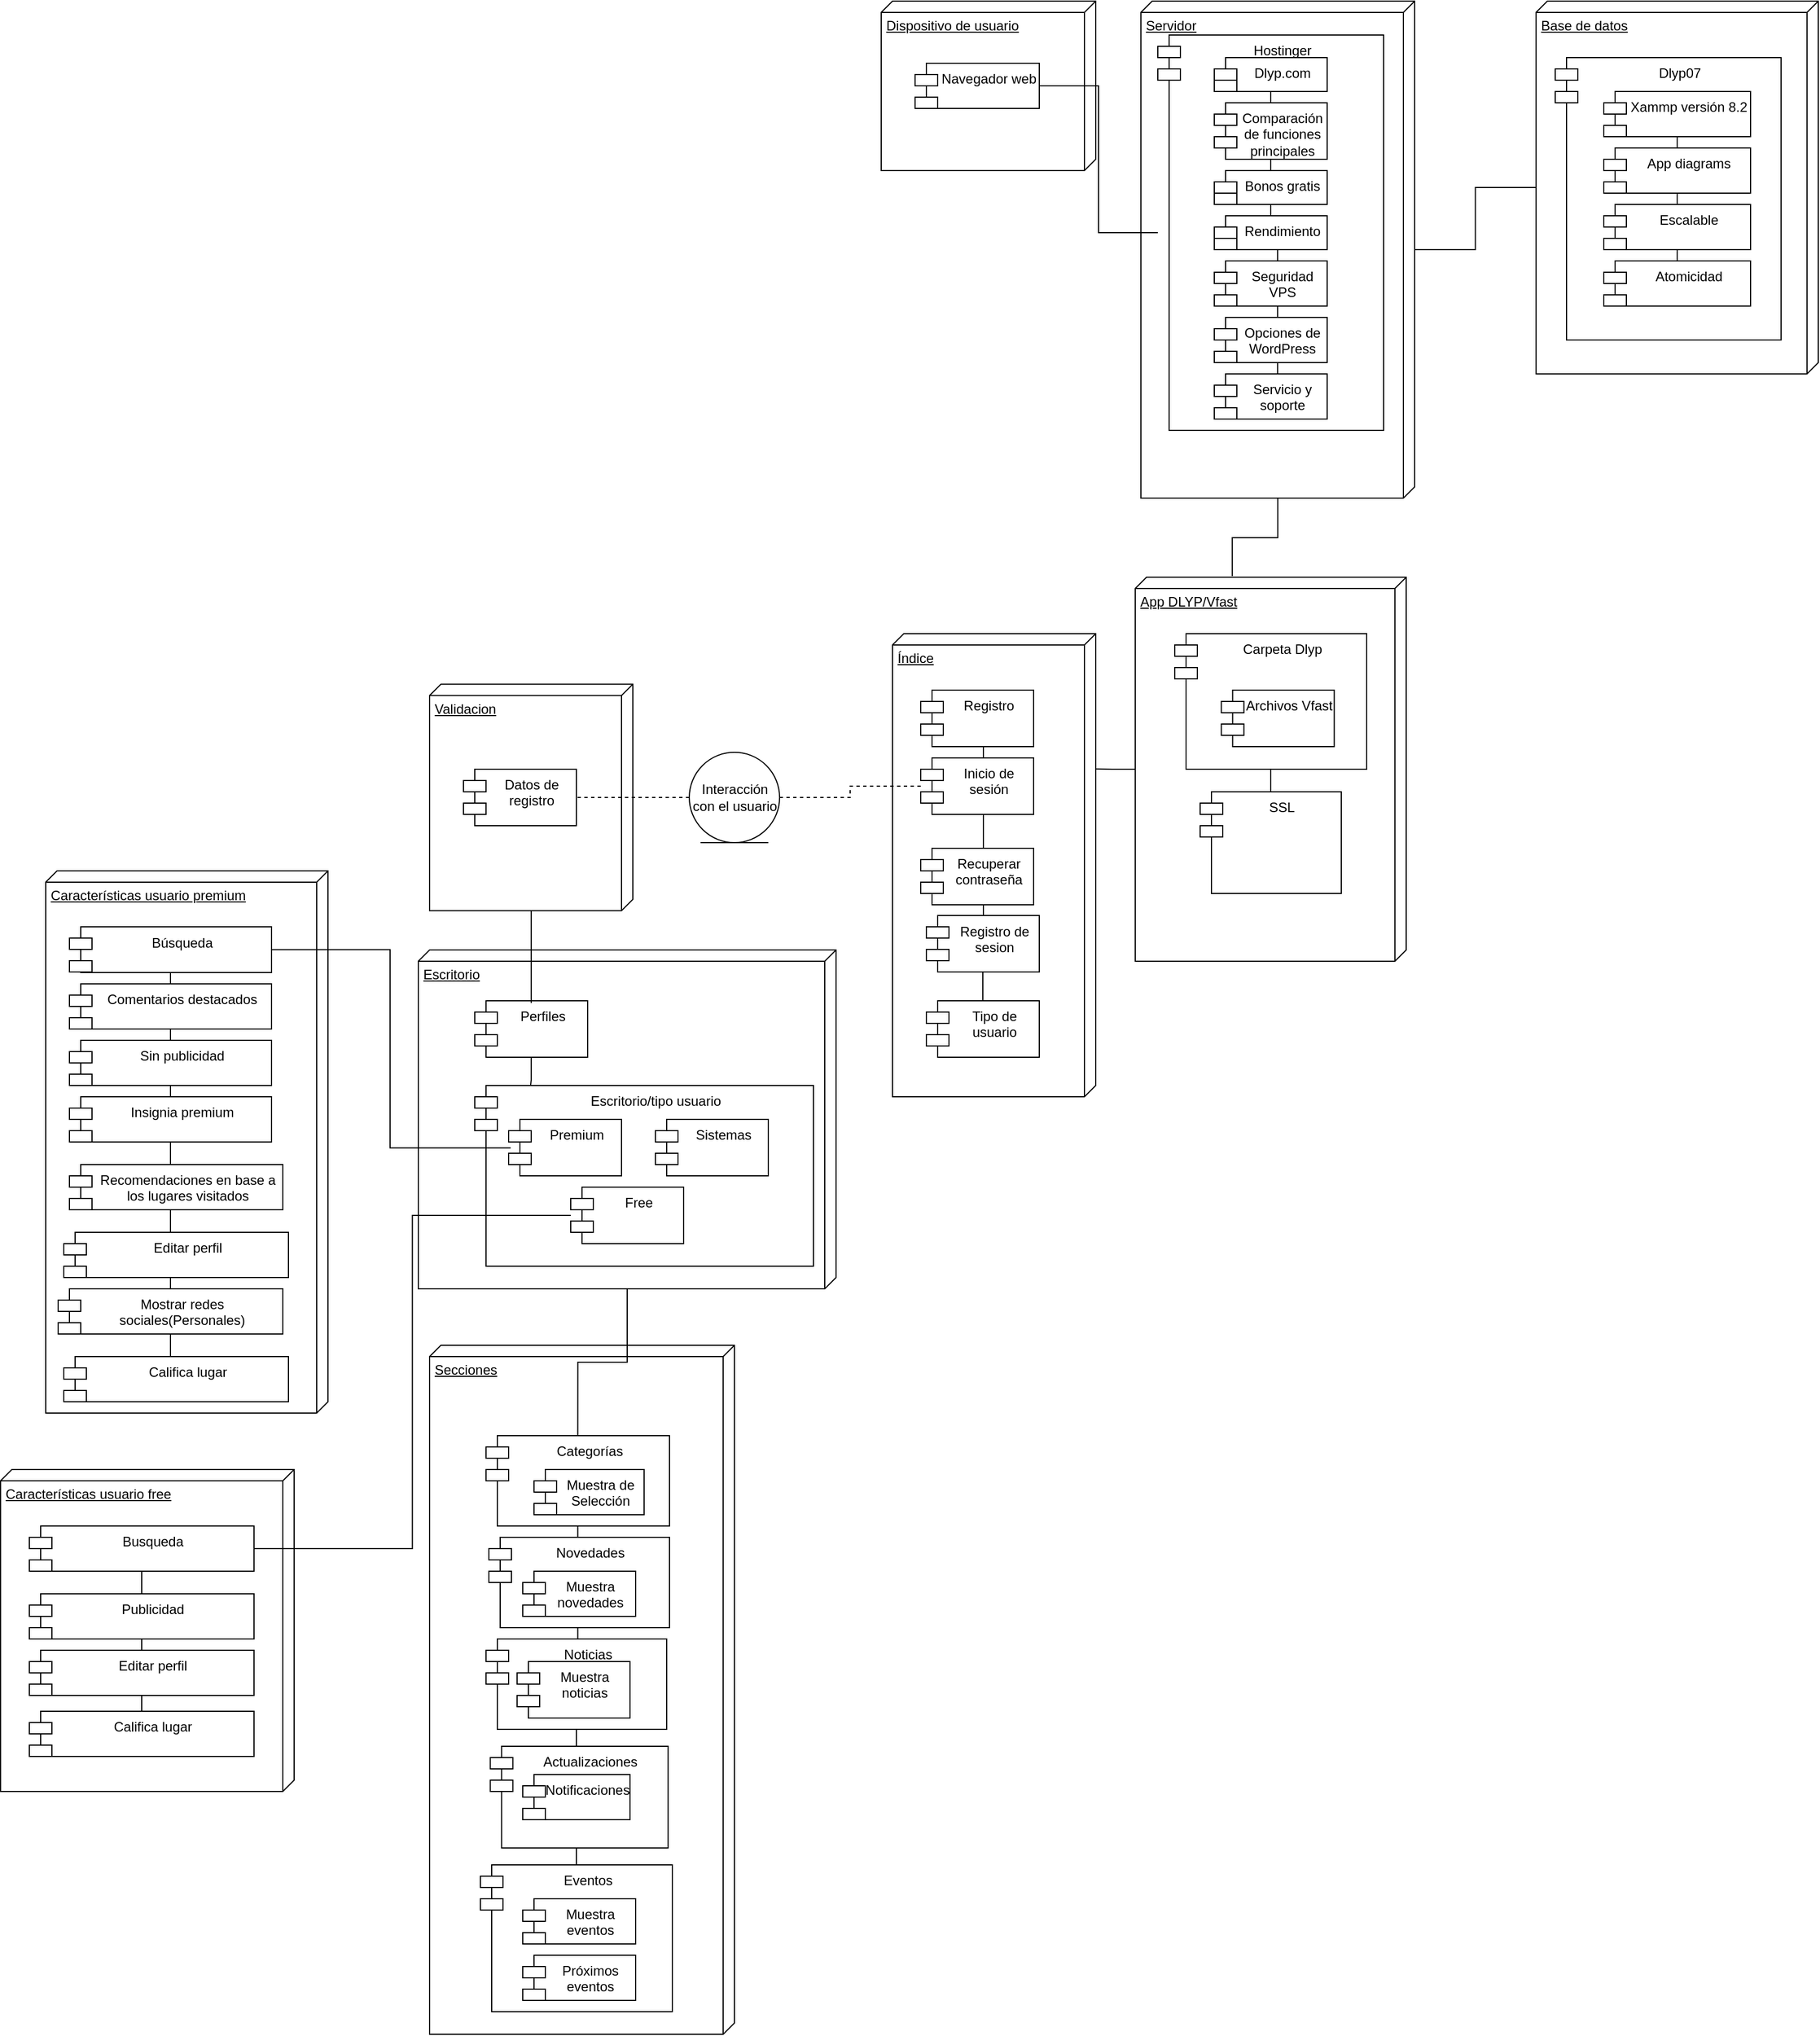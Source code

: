 <mxfile version="21.3.3" type="github">
  <diagram name="Página-1" id="72iwt8nv1lAFxt5A45Wy">
    <mxGraphModel dx="1323" dy="1180" grid="1" gridSize="10" guides="1" tooltips="1" connect="1" arrows="1" fold="1" page="1" pageScale="1" pageWidth="827" pageHeight="1169" math="0" shadow="0">
      <root>
        <mxCell id="0" />
        <mxCell id="1" parent="0" />
        <mxCell id="taAzBONbEb0uJAN0j744-5" value="Escritorio&lt;br&gt;" style="verticalAlign=top;align=left;spacingTop=8;spacingLeft=2;spacingRight=12;shape=cube;size=10;direction=south;fontStyle=4;html=1;whiteSpace=wrap;" parent="1" vertex="1">
          <mxGeometry x="559.5" y="1080" width="370" height="300" as="geometry" />
        </mxCell>
        <mxCell id="taAzBONbEb0uJAN0j744-45" value="Escritorio/tipo usuario" style="shape=module;align=left;spacingLeft=20;align=center;verticalAlign=top;whiteSpace=wrap;html=1;" parent="1" vertex="1">
          <mxGeometry x="609.5" y="1200" width="300" height="160" as="geometry" />
        </mxCell>
        <mxCell id="taAzBONbEb0uJAN0j744-1" value="Características usuario free" style="verticalAlign=top;align=left;spacingTop=8;spacingLeft=2;spacingRight=12;shape=cube;size=10;direction=south;fontStyle=4;html=1;whiteSpace=wrap;" parent="1" vertex="1">
          <mxGeometry x="189.5" y="1540" width="260" height="285" as="geometry" />
        </mxCell>
        <mxCell id="taAzBONbEb0uJAN0j744-2" value="Características usuario premium" style="verticalAlign=top;align=left;spacingTop=8;spacingLeft=2;spacingRight=12;shape=cube;size=10;direction=south;fontStyle=4;html=1;whiteSpace=wrap;" parent="1" vertex="1">
          <mxGeometry x="229.5" y="1010" width="250" height="480" as="geometry" />
        </mxCell>
        <mxCell id="taAzBONbEb0uJAN0j744-3" value="Secciones&lt;br&gt;" style="verticalAlign=top;align=left;spacingTop=8;spacingLeft=2;spacingRight=12;shape=cube;size=10;direction=south;fontStyle=4;html=1;whiteSpace=wrap;" parent="1" vertex="1">
          <mxGeometry x="569.5" y="1430" width="270" height="610" as="geometry" />
        </mxCell>
        <mxCell id="taAzBONbEb0uJAN0j744-4" style="edgeStyle=orthogonalEdgeStyle;rounded=0;orthogonalLoop=1;jettySize=auto;html=1;entryX=0.5;entryY=0;entryDx=0;entryDy=0;endArrow=none;endFill=0;" parent="1" source="taAzBONbEb0uJAN0j744-5" target="taAzBONbEb0uJAN0j744-52" edge="1">
          <mxGeometry relative="1" as="geometry" />
        </mxCell>
        <mxCell id="taAzBONbEb0uJAN0j744-6" value="Validacion&lt;br&gt;" style="verticalAlign=top;align=left;spacingTop=8;spacingLeft=2;spacingRight=12;shape=cube;size=10;direction=south;fontStyle=4;html=1;whiteSpace=wrap;" parent="1" vertex="1">
          <mxGeometry x="569.5" y="844.75" width="180" height="200.5" as="geometry" />
        </mxCell>
        <mxCell id="taAzBONbEb0uJAN0j744-7" style="edgeStyle=orthogonalEdgeStyle;rounded=0;orthogonalLoop=1;jettySize=auto;html=1;endArrow=none;endFill=0;entryX=0.292;entryY=0.006;entryDx=0;entryDy=0;entryPerimeter=0;" parent="1" source="taAzBONbEb0uJAN0j744-8" target="taAzBONbEb0uJAN0j744-22" edge="1">
          <mxGeometry relative="1" as="geometry" />
        </mxCell>
        <mxCell id="taAzBONbEb0uJAN0j744-8" value="App DLYP/Vfast" style="verticalAlign=top;align=left;spacingTop=8;spacingLeft=2;spacingRight=12;shape=cube;size=10;direction=south;fontStyle=4;html=1;whiteSpace=wrap;" parent="1" vertex="1">
          <mxGeometry x="1194.5" y="750" width="240" height="340" as="geometry" />
        </mxCell>
        <mxCell id="taAzBONbEb0uJAN0j744-9" style="edgeStyle=orthogonalEdgeStyle;rounded=0;orthogonalLoop=1;jettySize=auto;html=1;entryX=-0.003;entryY=0.642;entryDx=0;entryDy=0;entryPerimeter=0;endArrow=none;endFill=0;" parent="1" source="taAzBONbEb0uJAN0j744-10" target="taAzBONbEb0uJAN0j744-8" edge="1">
          <mxGeometry relative="1" as="geometry" />
        </mxCell>
        <mxCell id="taAzBONbEb0uJAN0j744-10" value="Servidor&lt;br&gt;" style="verticalAlign=top;align=left;spacingTop=8;spacingLeft=2;spacingRight=12;shape=cube;size=10;direction=south;fontStyle=4;html=1;whiteSpace=wrap;" parent="1" vertex="1">
          <mxGeometry x="1199.5" y="240" width="242.5" height="440" as="geometry" />
        </mxCell>
        <mxCell id="taAzBONbEb0uJAN0j744-11" value="Dispositivo de usuario" style="verticalAlign=top;align=left;spacingTop=8;spacingLeft=2;spacingRight=12;shape=cube;size=10;direction=south;fontStyle=4;html=1;whiteSpace=wrap;" parent="1" vertex="1">
          <mxGeometry x="969.5" y="240" width="190" height="150" as="geometry" />
        </mxCell>
        <mxCell id="taAzBONbEb0uJAN0j744-12" style="edgeStyle=orthogonalEdgeStyle;rounded=0;orthogonalLoop=1;jettySize=auto;html=1;endArrow=none;endFill=0;" parent="1" source="taAzBONbEb0uJAN0j744-13" target="taAzBONbEb0uJAN0j744-14" edge="1">
          <mxGeometry relative="1" as="geometry">
            <mxPoint x="1269.5" y="315" as="targetPoint" />
          </mxGeometry>
        </mxCell>
        <mxCell id="taAzBONbEb0uJAN0j744-13" value="Navegador web" style="shape=module;align=left;spacingLeft=20;align=center;verticalAlign=top;whiteSpace=wrap;html=1;" parent="1" vertex="1">
          <mxGeometry x="999.5" y="295" width="110" height="40" as="geometry" />
        </mxCell>
        <mxCell id="taAzBONbEb0uJAN0j744-14" value="Hostinger&lt;br&gt;" style="shape=module;align=left;spacingLeft=20;align=center;verticalAlign=top;whiteSpace=wrap;html=1;" parent="1" vertex="1">
          <mxGeometry x="1214.5" y="270" width="200" height="350" as="geometry" />
        </mxCell>
        <mxCell id="taAzBONbEb0uJAN0j744-15" value="" style="edgeStyle=orthogonalEdgeStyle;rounded=0;orthogonalLoop=1;jettySize=auto;html=1;endArrow=none;endFill=0;" parent="1" source="taAzBONbEb0uJAN0j744-16" target="taAzBONbEb0uJAN0j744-10" edge="1">
          <mxGeometry relative="1" as="geometry" />
        </mxCell>
        <mxCell id="taAzBONbEb0uJAN0j744-16" value="Base de datos" style="verticalAlign=top;align=left;spacingTop=8;spacingLeft=2;spacingRight=12;shape=cube;size=10;direction=south;fontStyle=4;html=1;whiteSpace=wrap;" parent="1" vertex="1">
          <mxGeometry x="1549.5" y="240" width="250" height="330" as="geometry" />
        </mxCell>
        <mxCell id="taAzBONbEb0uJAN0j744-17" style="edgeStyle=orthogonalEdgeStyle;rounded=0;orthogonalLoop=1;jettySize=auto;html=1;entryX=0.614;entryY=0;entryDx=0;entryDy=0;entryPerimeter=0;endArrow=none;endFill=0;" parent="1" source="taAzBONbEb0uJAN0j744-18" target="taAzBONbEb0uJAN0j744-21" edge="1">
          <mxGeometry relative="1" as="geometry" />
        </mxCell>
        <mxCell id="taAzBONbEb0uJAN0j744-18" value="Carpeta Dlyp" style="shape=module;align=left;spacingLeft=20;align=center;verticalAlign=top;whiteSpace=wrap;html=1;" parent="1" vertex="1">
          <mxGeometry x="1229.5" y="800" width="170" height="120" as="geometry" />
        </mxCell>
        <mxCell id="taAzBONbEb0uJAN0j744-20" value="Archivos Vfast" style="shape=module;align=left;spacingLeft=20;align=center;verticalAlign=top;whiteSpace=wrap;html=1;" parent="1" vertex="1">
          <mxGeometry x="1270.75" y="850" width="100" height="50" as="geometry" />
        </mxCell>
        <mxCell id="taAzBONbEb0uJAN0j744-21" value="SSL" style="shape=module;align=left;spacingLeft=20;align=center;verticalAlign=top;whiteSpace=wrap;html=1;" parent="1" vertex="1">
          <mxGeometry x="1252" y="940" width="125" height="90" as="geometry" />
        </mxCell>
        <mxCell id="taAzBONbEb0uJAN0j744-22" value="Índice" style="verticalAlign=top;align=left;spacingTop=8;spacingLeft=2;spacingRight=12;shape=cube;size=10;direction=south;fontStyle=4;html=1;whiteSpace=wrap;" parent="1" vertex="1">
          <mxGeometry x="979.5" y="800" width="180" height="410" as="geometry" />
        </mxCell>
        <mxCell id="taAzBONbEb0uJAN0j744-23" style="edgeStyle=orthogonalEdgeStyle;rounded=0;orthogonalLoop=1;jettySize=auto;html=1;endArrow=none;endFill=0;" parent="1" source="taAzBONbEb0uJAN0j744-41" target="taAzBONbEb0uJAN0j744-26" edge="1">
          <mxGeometry relative="1" as="geometry" />
        </mxCell>
        <mxCell id="taAzBONbEb0uJAN0j744-24" value="Registro" style="shape=module;align=left;spacingLeft=20;align=center;verticalAlign=top;whiteSpace=wrap;html=1;" parent="1" vertex="1">
          <mxGeometry x="1004.5" y="850" width="100" height="50" as="geometry" />
        </mxCell>
        <mxCell id="taAzBONbEb0uJAN0j744-25" style="edgeStyle=orthogonalEdgeStyle;rounded=0;orthogonalLoop=1;jettySize=auto;html=1;endArrow=none;endFill=0;dashed=1;entryX=1;entryY=0.5;entryDx=0;entryDy=0;" parent="1" source="taAzBONbEb0uJAN0j744-28" target="taAzBONbEb0uJAN0j744-29" edge="1">
          <mxGeometry relative="1" as="geometry">
            <mxPoint x="849.5" y="1089.5" as="targetPoint" />
          </mxGeometry>
        </mxCell>
        <mxCell id="taAzBONbEb0uJAN0j744-26" value="Tipo de usuario" style="shape=module;align=left;spacingLeft=20;align=center;verticalAlign=top;whiteSpace=wrap;html=1;" parent="1" vertex="1">
          <mxGeometry x="1009.5" y="1125" width="100" height="50" as="geometry" />
        </mxCell>
        <mxCell id="taAzBONbEb0uJAN0j744-27" value="" style="edgeStyle=orthogonalEdgeStyle;rounded=0;orthogonalLoop=1;jettySize=auto;html=1;endArrow=none;endFill=0;dashed=1;" parent="1" source="taAzBONbEb0uJAN0j744-42" target="taAzBONbEb0uJAN0j744-28" edge="1">
          <mxGeometry relative="1" as="geometry">
            <mxPoint x="769.5" y="1090" as="targetPoint" />
            <mxPoint x="1004.5" y="1090" as="sourcePoint" />
          </mxGeometry>
        </mxCell>
        <mxCell id="taAzBONbEb0uJAN0j744-28" value="Interacción con el usuario" style="ellipse;shape=umlEntity;whiteSpace=wrap;html=1;" parent="1" vertex="1">
          <mxGeometry x="799.5" y="905" width="80" height="80" as="geometry" />
        </mxCell>
        <mxCell id="taAzBONbEb0uJAN0j744-29" value="Datos de registro&lt;br&gt;" style="shape=module;align=left;spacingLeft=20;align=center;verticalAlign=top;whiteSpace=wrap;html=1;" parent="1" vertex="1">
          <mxGeometry x="599.5" y="920" width="100" height="50" as="geometry" />
        </mxCell>
        <mxCell id="taAzBONbEb0uJAN0j744-30" style="edgeStyle=orthogonalEdgeStyle;rounded=0;orthogonalLoop=1;jettySize=auto;html=1;entryX=0.165;entryY=-0.003;entryDx=0;entryDy=0;entryPerimeter=0;endArrow=none;endFill=0;" parent="1" source="taAzBONbEb0uJAN0j744-31" target="taAzBONbEb0uJAN0j744-45" edge="1">
          <mxGeometry relative="1" as="geometry" />
        </mxCell>
        <mxCell id="VX4KhhBcja3oHfo5GEx9-7" style="edgeStyle=orthogonalEdgeStyle;rounded=0;orthogonalLoop=1;jettySize=auto;html=1;entryX=1;entryY=0.5;entryDx=0;entryDy=0;endArrow=none;endFill=0;exitX=0.018;exitY=0.505;exitDx=0;exitDy=0;exitPerimeter=0;" edge="1" parent="1" source="taAzBONbEb0uJAN0j744-49" target="VX4KhhBcja3oHfo5GEx9-4">
          <mxGeometry relative="1" as="geometry" />
        </mxCell>
        <mxCell id="taAzBONbEb0uJAN0j744-31" value="Perfiles" style="shape=module;align=left;spacingLeft=20;align=center;verticalAlign=top;whiteSpace=wrap;html=1;" parent="1" vertex="1">
          <mxGeometry x="609.5" y="1125" width="100" height="50" as="geometry" />
        </mxCell>
        <mxCell id="taAzBONbEb0uJAN0j744-32" style="edgeStyle=orthogonalEdgeStyle;rounded=0;orthogonalLoop=1;jettySize=auto;html=1;entryX=0.561;entryY=-0.01;entryDx=0;entryDy=0;entryPerimeter=0;endArrow=none;endFill=0;" parent="1" source="taAzBONbEb0uJAN0j744-33" target="taAzBONbEb0uJAN0j744-39" edge="1">
          <mxGeometry relative="1" as="geometry" />
        </mxCell>
        <mxCell id="taAzBONbEb0uJAN0j744-33" value="Dlyp.com" style="shape=module;align=left;spacingLeft=20;align=center;verticalAlign=top;whiteSpace=wrap;html=1;" parent="1" vertex="1">
          <mxGeometry x="1264.5" y="290" width="100" height="30" as="geometry" />
        </mxCell>
        <mxCell id="taAzBONbEb0uJAN0j744-34" value="Comparación de funciones principales" style="shape=module;align=left;spacingLeft=20;align=center;verticalAlign=top;whiteSpace=wrap;html=1;" parent="1" vertex="1">
          <mxGeometry x="1264.5" y="330" width="100" height="50" as="geometry" />
        </mxCell>
        <mxCell id="taAzBONbEb0uJAN0j744-35" value="Bonos gratis" style="shape=module;align=left;spacingLeft=20;align=center;verticalAlign=top;whiteSpace=wrap;html=1;" parent="1" vertex="1">
          <mxGeometry x="1264.5" y="390" width="100" height="30" as="geometry" />
        </mxCell>
        <mxCell id="taAzBONbEb0uJAN0j744-36" value="Rendimiento" style="shape=module;align=left;spacingLeft=20;align=center;verticalAlign=top;whiteSpace=wrap;html=1;" parent="1" vertex="1">
          <mxGeometry x="1264.5" y="430" width="100" height="30" as="geometry" />
        </mxCell>
        <mxCell id="taAzBONbEb0uJAN0j744-37" value="Seguridad VPS" style="shape=module;align=left;spacingLeft=20;align=center;verticalAlign=top;whiteSpace=wrap;html=1;" parent="1" vertex="1">
          <mxGeometry x="1264.5" y="470" width="100" height="40" as="geometry" />
        </mxCell>
        <mxCell id="taAzBONbEb0uJAN0j744-38" value="Opciones de WordPress" style="shape=module;align=left;spacingLeft=20;align=center;verticalAlign=top;whiteSpace=wrap;html=1;" parent="1" vertex="1">
          <mxGeometry x="1264.5" y="520" width="100" height="40" as="geometry" />
        </mxCell>
        <mxCell id="taAzBONbEb0uJAN0j744-39" value="Servicio y soporte" style="shape=module;align=left;spacingLeft=20;align=center;verticalAlign=top;whiteSpace=wrap;html=1;" parent="1" vertex="1">
          <mxGeometry x="1264.5" y="570" width="100" height="40" as="geometry" />
        </mxCell>
        <mxCell id="taAzBONbEb0uJAN0j744-40" value="" style="edgeStyle=orthogonalEdgeStyle;rounded=0;orthogonalLoop=1;jettySize=auto;html=1;endArrow=none;endFill=0;" parent="1" source="taAzBONbEb0uJAN0j744-24" target="taAzBONbEb0uJAN0j744-41" edge="1">
          <mxGeometry relative="1" as="geometry">
            <mxPoint x="1054.5" y="900" as="sourcePoint" />
            <mxPoint x="1054.5" y="1140" as="targetPoint" />
            <Array as="points">
              <mxPoint x="1060" y="970" />
              <mxPoint x="1060" y="970" />
            </Array>
          </mxGeometry>
        </mxCell>
        <mxCell id="taAzBONbEb0uJAN0j744-41" value="Registro de sesion" style="shape=module;align=left;spacingLeft=20;align=center;verticalAlign=top;whiteSpace=wrap;html=1;" parent="1" vertex="1">
          <mxGeometry x="1009.5" y="1049.5" width="100" height="50" as="geometry" />
        </mxCell>
        <mxCell id="taAzBONbEb0uJAN0j744-42" value="Inicio de sesión" style="shape=module;align=left;spacingLeft=20;align=center;verticalAlign=top;whiteSpace=wrap;html=1;" parent="1" vertex="1">
          <mxGeometry x="1004.5" y="910" width="100" height="50" as="geometry" />
        </mxCell>
        <mxCell id="taAzBONbEb0uJAN0j744-43" value="Recuperar contraseña" style="shape=module;align=left;spacingLeft=20;align=center;verticalAlign=top;whiteSpace=wrap;html=1;" parent="1" vertex="1">
          <mxGeometry x="1004.5" y="990" width="100" height="50" as="geometry" />
        </mxCell>
        <mxCell id="taAzBONbEb0uJAN0j744-44" value="" style="edgeStyle=orthogonalEdgeStyle;rounded=0;orthogonalLoop=1;jettySize=auto;html=1;endArrow=none;endFill=0;" parent="1" source="taAzBONbEb0uJAN0j744-6" edge="1">
          <mxGeometry relative="1" as="geometry">
            <mxPoint x="659.5" y="1120" as="targetPoint" />
            <mxPoint x="659.5" y="1045" as="sourcePoint" />
            <Array as="points">
              <mxPoint x="659.5" y="1127" />
            </Array>
          </mxGeometry>
        </mxCell>
        <mxCell id="VX4KhhBcja3oHfo5GEx9-6" style="edgeStyle=orthogonalEdgeStyle;rounded=0;orthogonalLoop=1;jettySize=auto;html=1;entryX=1;entryY=0.5;entryDx=0;entryDy=0;endArrow=none;endFill=0;" edge="1" parent="1" source="taAzBONbEb0uJAN0j744-47" target="VX4KhhBcja3oHfo5GEx9-2">
          <mxGeometry relative="1" as="geometry" />
        </mxCell>
        <mxCell id="taAzBONbEb0uJAN0j744-47" value="Free" style="shape=module;align=left;spacingLeft=20;align=center;verticalAlign=top;whiteSpace=wrap;html=1;" parent="1" vertex="1">
          <mxGeometry x="694.5" y="1290" width="100" height="50" as="geometry" />
        </mxCell>
        <mxCell id="taAzBONbEb0uJAN0j744-49" value="Premium" style="shape=module;align=left;spacingLeft=20;align=center;verticalAlign=top;whiteSpace=wrap;html=1;" parent="1" vertex="1">
          <mxGeometry x="639.5" y="1230" width="100" height="50" as="geometry" />
        </mxCell>
        <mxCell id="taAzBONbEb0uJAN0j744-50" value="Sistemas" style="shape=module;align=left;spacingLeft=20;align=center;verticalAlign=top;whiteSpace=wrap;html=1;" parent="1" vertex="1">
          <mxGeometry x="769.5" y="1230" width="100" height="50" as="geometry" />
        </mxCell>
        <mxCell id="taAzBONbEb0uJAN0j744-51" style="edgeStyle=orthogonalEdgeStyle;rounded=0;orthogonalLoop=1;jettySize=auto;html=1;entryX=0.5;entryY=0;entryDx=0;entryDy=0;endArrow=none;endFill=0;" parent="1" source="taAzBONbEb0uJAN0j744-52" target="taAzBONbEb0uJAN0j744-55" edge="1">
          <mxGeometry relative="1" as="geometry" />
        </mxCell>
        <mxCell id="taAzBONbEb0uJAN0j744-52" value="Categorías" style="shape=module;align=left;spacingLeft=20;align=center;verticalAlign=top;whiteSpace=wrap;html=1;" parent="1" vertex="1">
          <mxGeometry x="619.5" y="1510" width="162.5" height="80" as="geometry" />
        </mxCell>
        <mxCell id="taAzBONbEb0uJAN0j744-53" value="Novedades" style="shape=module;align=left;spacingLeft=20;align=center;verticalAlign=top;whiteSpace=wrap;html=1;" parent="1" vertex="1">
          <mxGeometry x="622" y="1600" width="160" height="80" as="geometry" />
        </mxCell>
        <mxCell id="taAzBONbEb0uJAN0j744-54" value="Noticias" style="shape=module;align=left;spacingLeft=20;align=center;verticalAlign=top;whiteSpace=wrap;html=1;" parent="1" vertex="1">
          <mxGeometry x="619.5" y="1690" width="160" height="80" as="geometry" />
        </mxCell>
        <mxCell id="taAzBONbEb0uJAN0j744-55" value="Eventos" style="shape=module;align=left;spacingLeft=20;align=center;verticalAlign=top;whiteSpace=wrap;html=1;" parent="1" vertex="1">
          <mxGeometry x="614.5" y="1890" width="170" height="130" as="geometry" />
        </mxCell>
        <mxCell id="taAzBONbEb0uJAN0j744-56" value="Actualizaciones" style="shape=module;align=left;spacingLeft=20;align=center;verticalAlign=top;whiteSpace=wrap;html=1;" parent="1" vertex="1">
          <mxGeometry x="623.25" y="1785" width="157.5" height="90" as="geometry" />
        </mxCell>
        <mxCell id="taAzBONbEb0uJAN0j744-57" value="Muestra de Selección" style="shape=module;align=left;spacingLeft=20;align=center;verticalAlign=top;whiteSpace=wrap;html=1;" parent="1" vertex="1">
          <mxGeometry x="662" y="1540" width="97.5" height="40" as="geometry" />
        </mxCell>
        <mxCell id="taAzBONbEb0uJAN0j744-58" value="Muestra novedades" style="shape=module;align=left;spacingLeft=20;align=center;verticalAlign=top;whiteSpace=wrap;html=1;" parent="1" vertex="1">
          <mxGeometry x="652" y="1630" width="100" height="40" as="geometry" />
        </mxCell>
        <mxCell id="taAzBONbEb0uJAN0j744-59" value="Muestra noticias" style="shape=module;align=left;spacingLeft=20;align=center;verticalAlign=top;whiteSpace=wrap;html=1;" parent="1" vertex="1">
          <mxGeometry x="647" y="1710" width="100" height="50" as="geometry" />
        </mxCell>
        <mxCell id="taAzBONbEb0uJAN0j744-60" value="Muestra eventos" style="shape=module;align=left;spacingLeft=20;align=center;verticalAlign=top;whiteSpace=wrap;html=1;" parent="1" vertex="1">
          <mxGeometry x="652" y="1920" width="100" height="40" as="geometry" />
        </mxCell>
        <mxCell id="taAzBONbEb0uJAN0j744-61" value="Próximos eventos" style="shape=module;align=left;spacingLeft=20;align=center;verticalAlign=top;whiteSpace=wrap;html=1;" parent="1" vertex="1">
          <mxGeometry x="652" y="1970" width="100" height="40" as="geometry" />
        </mxCell>
        <mxCell id="taAzBONbEb0uJAN0j744-62" value="Notificaciones" style="shape=module;align=left;spacingLeft=20;align=center;verticalAlign=top;whiteSpace=wrap;html=1;" parent="1" vertex="1">
          <mxGeometry x="652" y="1810" width="95" height="40" as="geometry" />
        </mxCell>
        <mxCell id="taAzBONbEb0uJAN0j744-73" value="Califica lugar" style="shape=module;align=left;spacingLeft=20;align=center;verticalAlign=top;whiteSpace=wrap;html=1;" parent="1" vertex="1">
          <mxGeometry x="245.5" y="1440" width="199" height="40" as="geometry" />
        </mxCell>
        <mxCell id="taAzBONbEb0uJAN0j744-75" value="Dlyp07" style="shape=module;align=left;spacingLeft=20;align=center;verticalAlign=top;whiteSpace=wrap;html=1;" parent="1" vertex="1">
          <mxGeometry x="1566.5" y="290" width="200" height="250" as="geometry" />
        </mxCell>
        <mxCell id="taAzBONbEb0uJAN0j744-76" style="edgeStyle=orthogonalEdgeStyle;rounded=0;orthogonalLoop=1;jettySize=auto;html=1;endArrow=none;endFill=0;" parent="1" source="taAzBONbEb0uJAN0j744-77" target="taAzBONbEb0uJAN0j744-80" edge="1">
          <mxGeometry relative="1" as="geometry">
            <mxPoint x="1674.5" y="520" as="targetPoint" />
          </mxGeometry>
        </mxCell>
        <mxCell id="taAzBONbEb0uJAN0j744-77" value="Xammp versión 8.2" style="shape=module;align=left;spacingLeft=20;align=center;verticalAlign=top;whiteSpace=wrap;html=1;" parent="1" vertex="1">
          <mxGeometry x="1609.5" y="320" width="130" height="40" as="geometry" />
        </mxCell>
        <mxCell id="taAzBONbEb0uJAN0j744-78" value="App diagrams" style="shape=module;align=left;spacingLeft=20;align=center;verticalAlign=top;whiteSpace=wrap;html=1;" parent="1" vertex="1">
          <mxGeometry x="1609.5" y="370" width="130" height="40" as="geometry" />
        </mxCell>
        <mxCell id="taAzBONbEb0uJAN0j744-79" value="Escalable" style="shape=module;align=left;spacingLeft=20;align=center;verticalAlign=top;whiteSpace=wrap;html=1;" parent="1" vertex="1">
          <mxGeometry x="1609.5" y="420" width="130" height="40" as="geometry" />
        </mxCell>
        <mxCell id="taAzBONbEb0uJAN0j744-80" value="Atomicidad" style="shape=module;align=left;spacingLeft=20;align=center;verticalAlign=top;whiteSpace=wrap;html=1;" parent="1" vertex="1">
          <mxGeometry x="1609.5" y="470" width="130" height="40" as="geometry" />
        </mxCell>
        <mxCell id="VX4KhhBcja3oHfo5GEx9-3" style="edgeStyle=orthogonalEdgeStyle;rounded=0;orthogonalLoop=1;jettySize=auto;html=1;endArrow=none;endFill=0;" edge="1" parent="1" source="VX4KhhBcja3oHfo5GEx9-2" target="taAzBONbEb0uJAN0j744-74">
          <mxGeometry relative="1" as="geometry" />
        </mxCell>
        <mxCell id="VX4KhhBcja3oHfo5GEx9-2" value="Busqueda" style="shape=module;align=left;spacingLeft=20;align=center;verticalAlign=top;whiteSpace=wrap;html=1;" vertex="1" parent="1">
          <mxGeometry x="215" y="1590" width="199" height="40" as="geometry" />
        </mxCell>
        <mxCell id="taAzBONbEb0uJAN0j744-69" value="Publicidad" style="shape=module;align=left;spacingLeft=20;align=center;verticalAlign=top;whiteSpace=wrap;html=1;" parent="1" vertex="1">
          <mxGeometry x="215" y="1650" width="199" height="40" as="geometry" />
        </mxCell>
        <mxCell id="taAzBONbEb0uJAN0j744-70" value="Editar perfil" style="shape=module;align=left;spacingLeft=20;align=center;verticalAlign=top;whiteSpace=wrap;html=1;" parent="1" vertex="1">
          <mxGeometry x="215" y="1700" width="199" height="40" as="geometry" />
        </mxCell>
        <mxCell id="taAzBONbEb0uJAN0j744-74" value="Califica lugar" style="shape=module;align=left;spacingLeft=20;align=center;verticalAlign=top;whiteSpace=wrap;html=1;" parent="1" vertex="1">
          <mxGeometry x="215" y="1754" width="199" height="40" as="geometry" />
        </mxCell>
        <mxCell id="VX4KhhBcja3oHfo5GEx9-5" style="edgeStyle=orthogonalEdgeStyle;rounded=0;orthogonalLoop=1;jettySize=auto;html=1;endArrow=none;endFill=0;" edge="1" parent="1" source="VX4KhhBcja3oHfo5GEx9-4">
          <mxGeometry relative="1" as="geometry">
            <mxPoint x="340" y="1440" as="targetPoint" />
          </mxGeometry>
        </mxCell>
        <mxCell id="VX4KhhBcja3oHfo5GEx9-4" value="Búsqueda" style="shape=module;align=left;spacingLeft=20;align=center;verticalAlign=top;whiteSpace=wrap;html=1;" vertex="1" parent="1">
          <mxGeometry x="250.5" y="1059.5" width="179" height="40.5" as="geometry" />
        </mxCell>
        <mxCell id="taAzBONbEb0uJAN0j744-64" value="Comentarios destacados" style="shape=module;align=left;spacingLeft=20;align=center;verticalAlign=top;whiteSpace=wrap;html=1;" parent="1" vertex="1">
          <mxGeometry x="250.5" y="1110" width="179" height="40" as="geometry" />
        </mxCell>
        <mxCell id="taAzBONbEb0uJAN0j744-65" value="Sin publicidad" style="shape=module;align=left;spacingLeft=20;align=center;verticalAlign=top;whiteSpace=wrap;html=1;" parent="1" vertex="1">
          <mxGeometry x="250.5" y="1160" width="179" height="40" as="geometry" />
        </mxCell>
        <mxCell id="taAzBONbEb0uJAN0j744-66" value="Insignia premium" style="shape=module;align=left;spacingLeft=20;align=center;verticalAlign=top;whiteSpace=wrap;html=1;" parent="1" vertex="1">
          <mxGeometry x="250.5" y="1210" width="179" height="40" as="geometry" />
        </mxCell>
        <mxCell id="taAzBONbEb0uJAN0j744-67" value="Recomendaciones en base a los lugares visitados" style="shape=module;align=left;spacingLeft=20;align=center;verticalAlign=top;whiteSpace=wrap;html=1;" parent="1" vertex="1">
          <mxGeometry x="250.5" y="1270" width="189" height="40" as="geometry" />
        </mxCell>
        <mxCell id="taAzBONbEb0uJAN0j744-71" value="Editar perfil" style="shape=module;align=left;spacingLeft=20;align=center;verticalAlign=top;whiteSpace=wrap;html=1;" parent="1" vertex="1">
          <mxGeometry x="245.5" y="1330" width="199" height="40" as="geometry" />
        </mxCell>
        <mxCell id="taAzBONbEb0uJAN0j744-72" value="Mostrar redes sociales(Personales)" style="shape=module;align=left;spacingLeft=20;align=center;verticalAlign=top;whiteSpace=wrap;html=1;" parent="1" vertex="1">
          <mxGeometry x="240.5" y="1380" width="199" height="40" as="geometry" />
        </mxCell>
      </root>
    </mxGraphModel>
  </diagram>
</mxfile>
